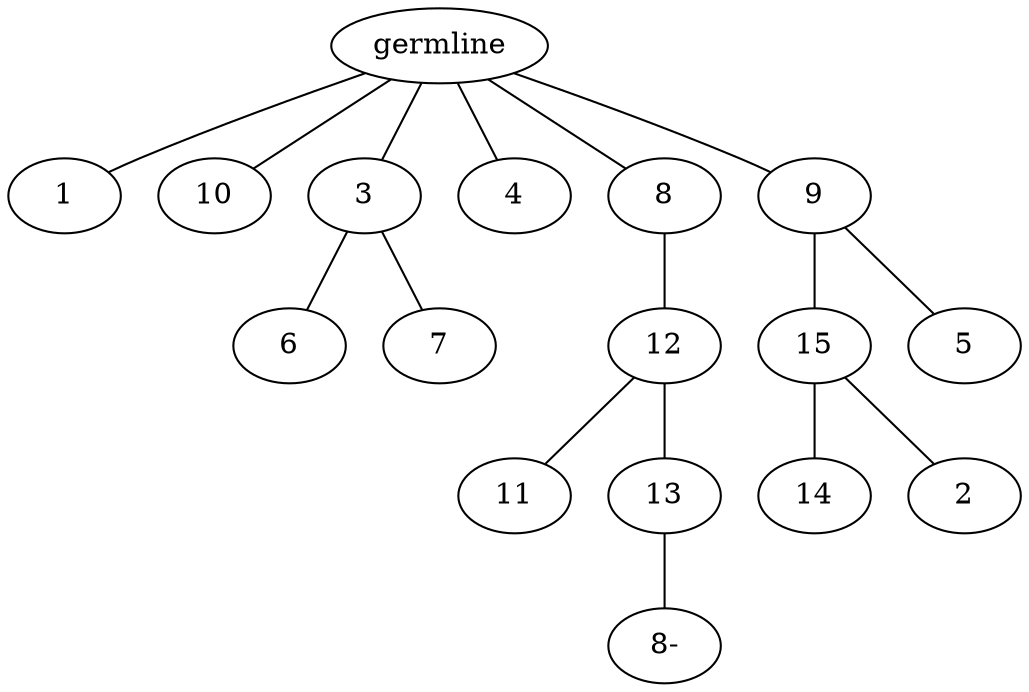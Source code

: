 graph tree {
    "140662458807632" [label="germline"];
    "140662459385024" [label="1"];
    "140662459386320" [label="10"];
    "140662459757088" [label="3"];
    "140662459616608" [label="6"];
    "140662459742192" [label="7"];
    "140662459757952" [label="4"];
    "140662459615360" [label="8"];
    "140662459743200" [label="12"];
    "140662459743632" [label="11"];
    "140662459742768" [label="13"];
    "140662458798960" [label="8-"];
    "140662459616704" [label="9"];
    "140662459740704" [label="15"];
    "140662459741424" [label="14"];
    "140662459488960" [label="2"];
    "140662459743536" [label="5"];
    "140662458807632" -- "140662459385024";
    "140662458807632" -- "140662459386320";
    "140662458807632" -- "140662459757088";
    "140662458807632" -- "140662459757952";
    "140662458807632" -- "140662459615360";
    "140662458807632" -- "140662459616704";
    "140662459757088" -- "140662459616608";
    "140662459757088" -- "140662459742192";
    "140662459615360" -- "140662459743200";
    "140662459743200" -- "140662459743632";
    "140662459743200" -- "140662459742768";
    "140662459742768" -- "140662458798960";
    "140662459616704" -- "140662459740704";
    "140662459616704" -- "140662459743536";
    "140662459740704" -- "140662459741424";
    "140662459740704" -- "140662459488960";
}
